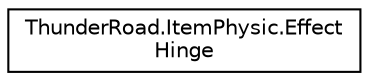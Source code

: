 digraph "Graphical Class Hierarchy"
{
 // LATEX_PDF_SIZE
  edge [fontname="Helvetica",fontsize="10",labelfontname="Helvetica",labelfontsize="10"];
  node [fontname="Helvetica",fontsize="10",shape=record];
  rankdir="LR";
  Node0 [label="ThunderRoad.ItemPhysic.Effect\lHinge",height=0.2,width=0.4,color="black", fillcolor="white", style="filled",URL="$class_thunder_road_1_1_item_physic_1_1_effect_hinge.html",tooltip="Class EffectHinge."];
}
